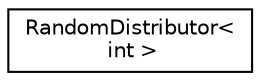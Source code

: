 digraph "Graphical Class Hierarchy"
{
  edge [fontname="Helvetica",fontsize="10",labelfontname="Helvetica",labelfontsize="10"];
  node [fontname="Helvetica",fontsize="10",shape=record];
  rankdir="LR";
  Node0 [label="RandomDistributor\<\l int \>",height=0.2,width=0.4,color="black", fillcolor="white", style="filled",URL="$d5/d9b/class_random_distributor.html"];
}
